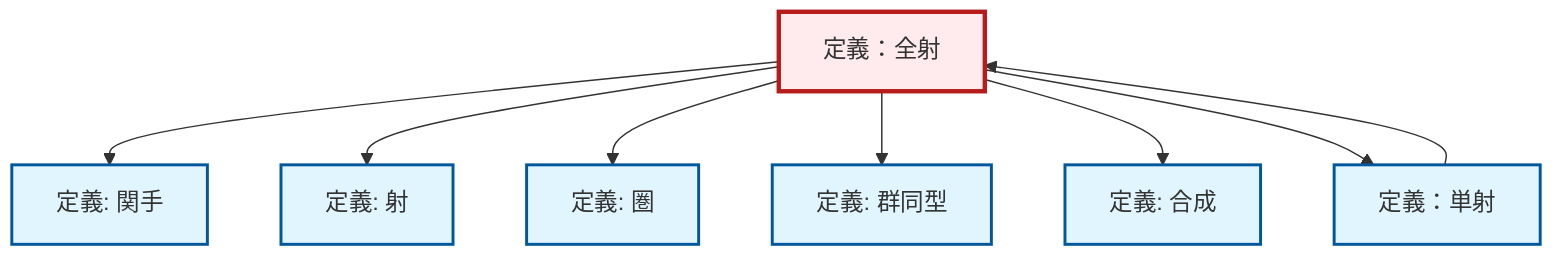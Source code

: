 graph TD
    classDef definition fill:#e1f5fe,stroke:#01579b,stroke-width:2px
    classDef theorem fill:#f3e5f5,stroke:#4a148c,stroke-width:2px
    classDef axiom fill:#fff3e0,stroke:#e65100,stroke-width:2px
    classDef example fill:#e8f5e9,stroke:#1b5e20,stroke-width:2px
    classDef current fill:#ffebee,stroke:#b71c1c,stroke-width:3px
    def-epimorphism["定義：全射"]:::definition
    def-composition["定義: 合成"]:::definition
    def-category["定義: 圏"]:::definition
    def-isomorphism["定義: 群同型"]:::definition
    def-monomorphism["定義：単射"]:::definition
    def-morphism["定義: 射"]:::definition
    def-functor["定義: 関手"]:::definition
    def-epimorphism --> def-functor
    def-epimorphism --> def-morphism
    def-epimorphism --> def-category
    def-monomorphism --> def-epimorphism
    def-epimorphism --> def-isomorphism
    def-epimorphism --> def-composition
    def-epimorphism --> def-monomorphism
    class def-epimorphism current